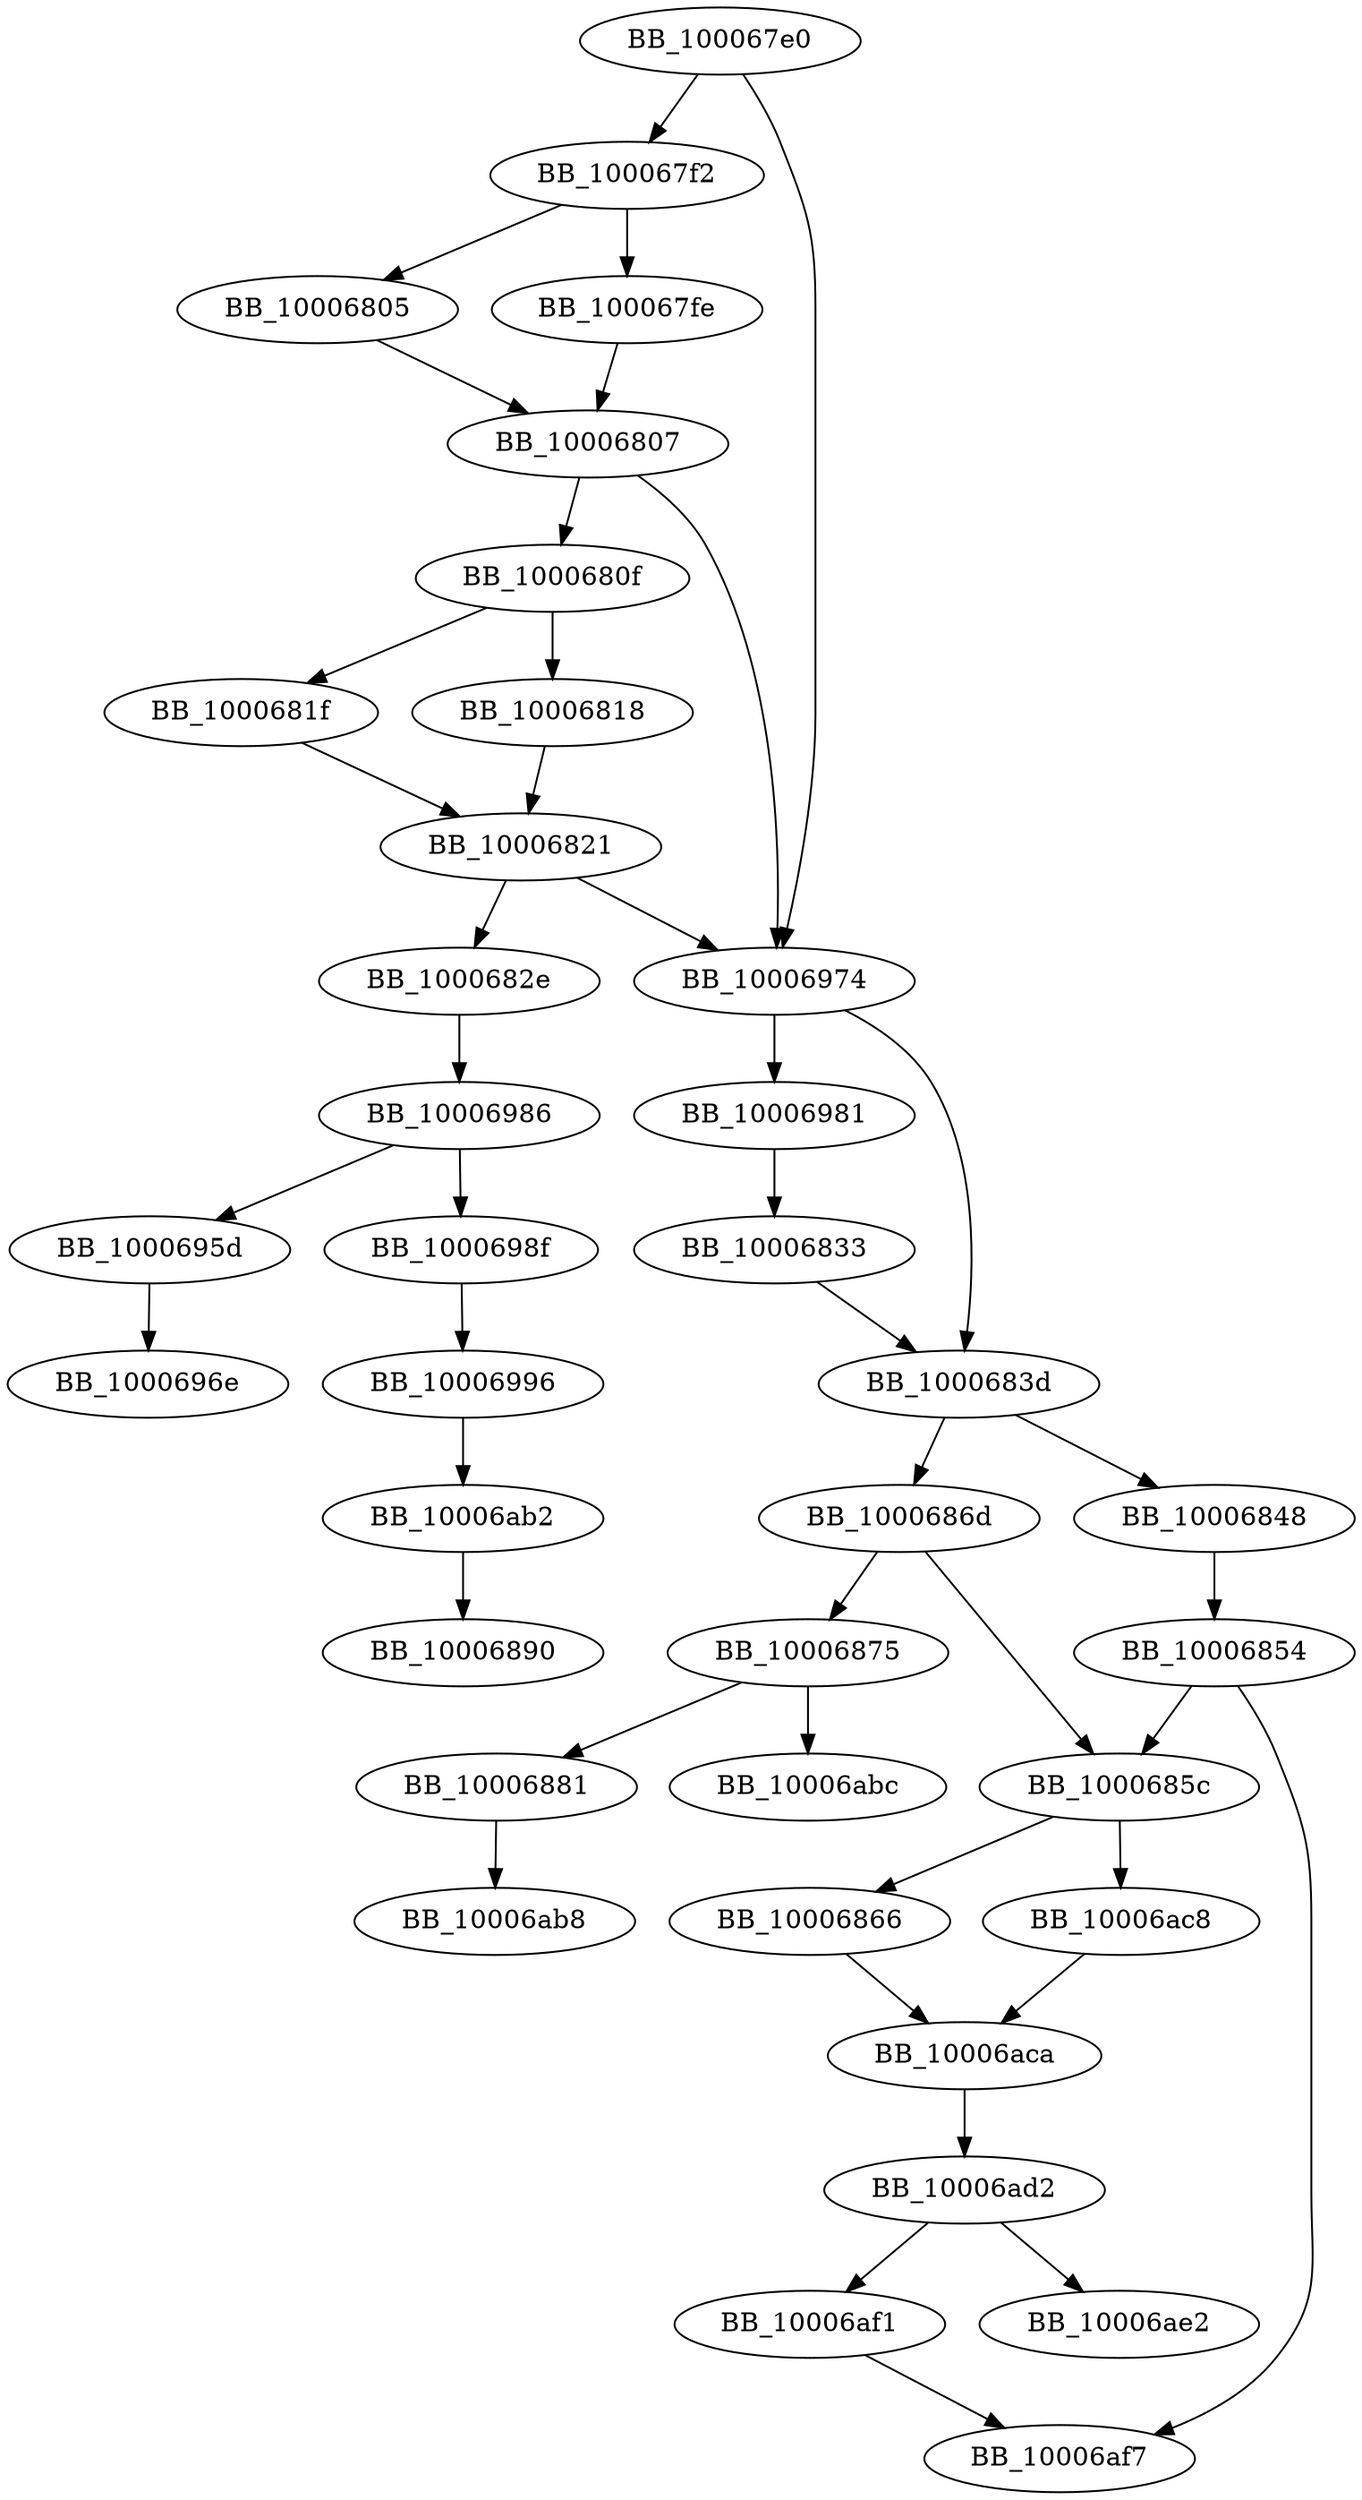 DiGraph sub_100067E0{
BB_100067e0->BB_100067f2
BB_100067e0->BB_10006974
BB_100067f2->BB_100067fe
BB_100067f2->BB_10006805
BB_100067fe->BB_10006807
BB_10006805->BB_10006807
BB_10006807->BB_1000680f
BB_10006807->BB_10006974
BB_1000680f->BB_10006818
BB_1000680f->BB_1000681f
BB_10006818->BB_10006821
BB_1000681f->BB_10006821
BB_10006821->BB_1000682e
BB_10006821->BB_10006974
BB_1000682e->BB_10006986
BB_10006833->BB_1000683d
BB_1000683d->BB_10006848
BB_1000683d->BB_1000686d
BB_10006848->BB_10006854
BB_10006854->BB_1000685c
BB_10006854->BB_10006af7
BB_1000685c->BB_10006866
BB_1000685c->BB_10006ac8
BB_10006866->BB_10006aca
BB_1000686d->BB_1000685c
BB_1000686d->BB_10006875
BB_10006875->BB_10006881
BB_10006875->BB_10006abc
BB_10006881->BB_10006ab8
BB_1000695d->BB_1000696e
BB_10006974->BB_1000683d
BB_10006974->BB_10006981
BB_10006981->BB_10006833
BB_10006986->BB_1000695d
BB_10006986->BB_1000698f
BB_1000698f->BB_10006996
BB_10006996->BB_10006ab2
BB_10006ab2->BB_10006890
BB_10006ac8->BB_10006aca
BB_10006aca->BB_10006ad2
BB_10006ad2->BB_10006ae2
BB_10006ad2->BB_10006af1
BB_10006af1->BB_10006af7
}
